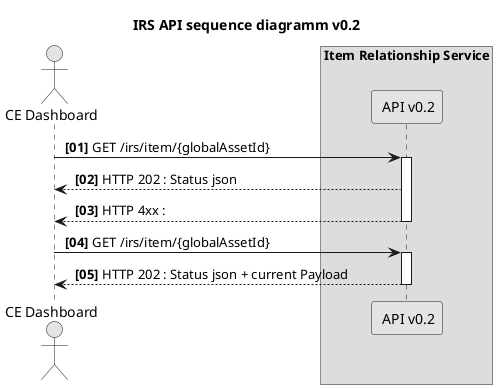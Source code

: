 @startuml
skinparam monochrome true
skinparam shadowing false
note left
    @Deprecated
end note
title IRS API sequence diagramm v0.2

actor CE as "CE Dashboard"

box Item Relationship Service
participant IRS_API as " API v0.2"
end box


autonumber "<b> [00]"

CE -> IRS_API: GET /irs/item/{globalAssetId}
activate IRS_API

IRS_API --> CE: HTTP 202 : Status json
IRS_API --> CE: HTTP 4xx : 
deactivate IRS_API


CE -> IRS_API: GET /irs/item/{globalAssetId}
activate IRS_API
IRS_API --> CE: HTTP 202 : Status json + current Payload

deactivate IRS_API

@enduml